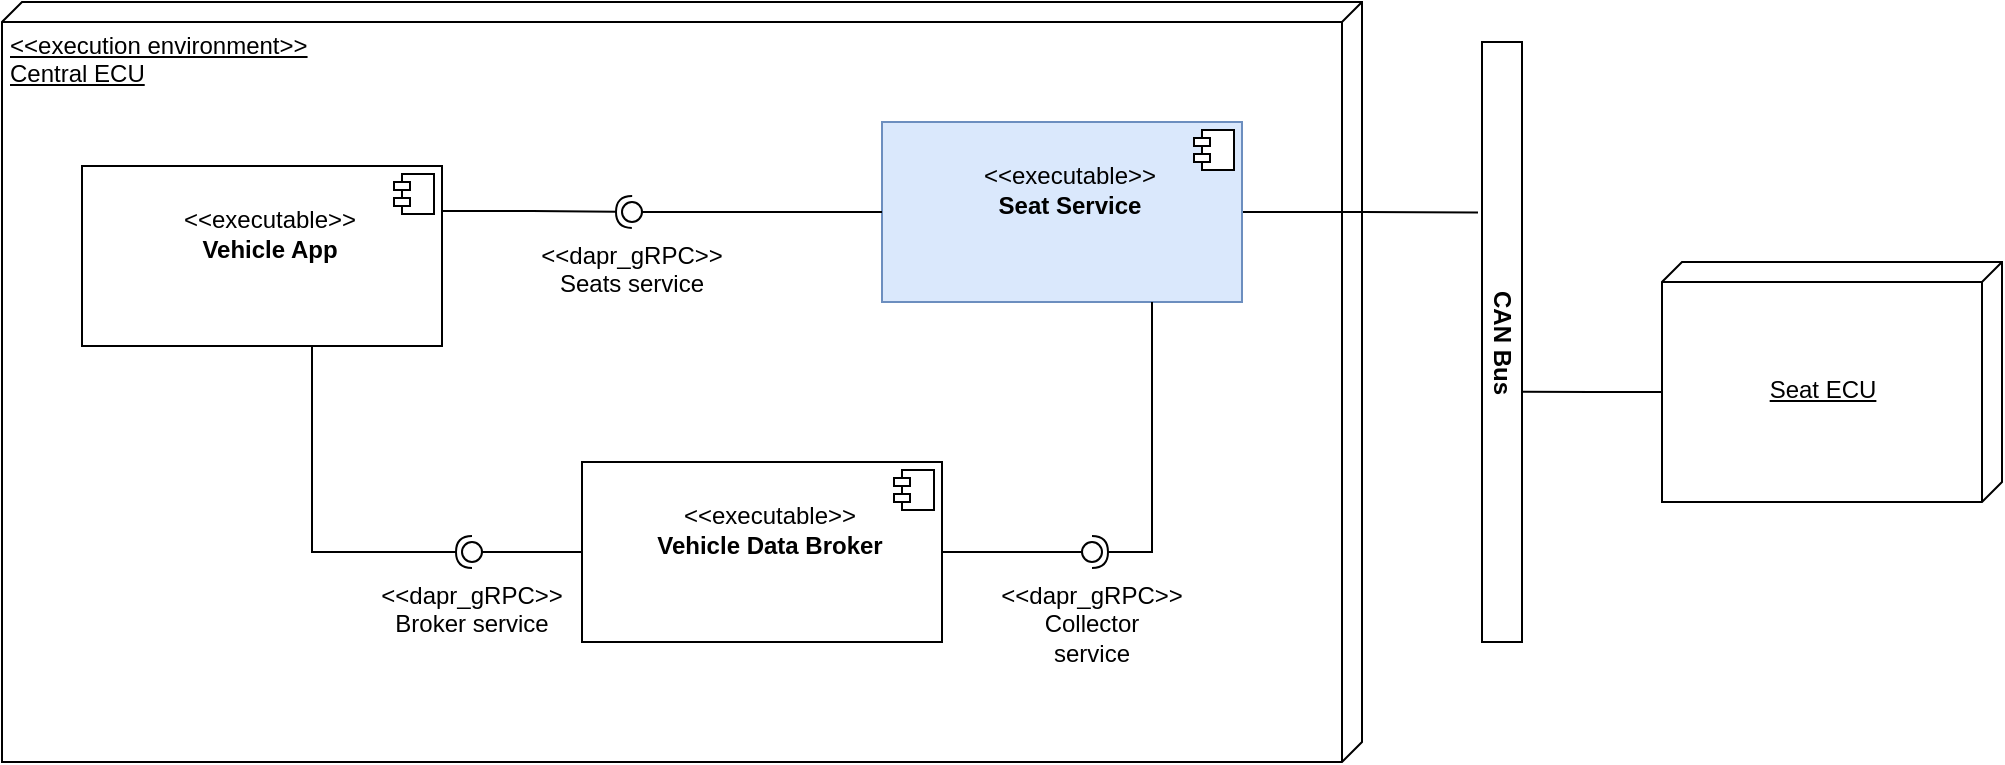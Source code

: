 <mxfile version="15.4.0" type="device" pages="2"><diagram name="Context" id="b5b7bab2-c9e2-2cf4-8b2a-24fd1a2a6d21"><mxGraphModel dx="1550" dy="895" grid="1" gridSize="10" guides="1" tooltips="1" connect="1" arrows="1" fold="1" page="1" pageScale="1" pageWidth="827" pageHeight="1169" background="none" math="0" shadow="0"><root><mxCell id="0"/><mxCell id="1" parent="0"/><mxCell id="uTeMGn9lE3zqLBdU4EpJ-9" value="&amp;lt;&amp;lt;execution environment&amp;gt;&amp;gt;&lt;br&gt;Central ECU" style="verticalAlign=top;align=left;spacingTop=8;spacingLeft=2;spacingRight=12;shape=cube;size=10;direction=south;fontStyle=4;html=1;" parent="1" vertex="1"><mxGeometry x="330" y="205" width="680" height="380" as="geometry"/></mxCell><mxCell id="uTeMGn9lE3zqLBdU4EpJ-1" value="&lt;p style=&quot;margin: 6px 0px 0px&quot;&gt;&lt;/p&gt;&lt;p style=&quot;margin: 0px 0px 0px 8px&quot;&gt;&lt;br&gt;&lt;/p&gt;&lt;p style=&quot;margin: 0px 0px 0px 8px&quot;&gt;&amp;lt;&amp;lt;executable&amp;gt;&amp;gt;&lt;/p&gt;&lt;p style=&quot;margin: 0px 0px 0px 8px&quot;&gt;&lt;b&gt;Vehicle App&lt;/b&gt;&lt;/p&gt;" style="align=center;overflow=fill;html=1;dropTarget=0;verticalAlign=middle;" parent="1" vertex="1"><mxGeometry x="370" y="287" width="180" height="90" as="geometry"/></mxCell><mxCell id="uTeMGn9lE3zqLBdU4EpJ-2" value="" style="shape=component;jettyWidth=8;jettyHeight=4;" parent="uTeMGn9lE3zqLBdU4EpJ-1" vertex="1"><mxGeometry x="1" width="20" height="20" relative="1" as="geometry"><mxPoint x="-24" y="4" as="offset"/></mxGeometry></mxCell><mxCell id="uTeMGn9lE3zqLBdU4EpJ-21" style="edgeStyle=orthogonalEdgeStyle;rounded=0;orthogonalLoop=1;jettySize=auto;html=1;exitX=1;exitY=0.5;exitDx=0;exitDy=0;entryX=0.284;entryY=1.1;entryDx=0;entryDy=0;entryPerimeter=0;endArrow=none;endFill=0;" parent="1" source="uTeMGn9lE3zqLBdU4EpJ-3" target="uTeMGn9lE3zqLBdU4EpJ-20" edge="1"><mxGeometry relative="1" as="geometry"/></mxCell><mxCell id="uTeMGn9lE3zqLBdU4EpJ-3" value="&lt;p style=&quot;margin: 6px 0px 0px&quot;&gt;&lt;/p&gt;&lt;p style=&quot;margin: 0px ; margin-left: 8px&quot;&gt;&lt;b&gt;&lt;br&gt;&lt;/b&gt;&lt;/p&gt;&lt;p style=&quot;margin: 0px ; margin-left: 8px&quot;&gt;&amp;lt;&amp;lt;executable&amp;gt;&amp;gt;&lt;b&gt;&lt;br&gt;&lt;/b&gt;&lt;/p&gt;&lt;p style=&quot;margin: 0px ; margin-left: 8px&quot;&gt;&lt;b&gt;Seat Service&lt;/b&gt;&lt;/p&gt;" style="align=center;overflow=fill;html=1;dropTarget=0;verticalAlign=middle;fillColor=#dae8fc;strokeColor=#6c8ebf;" parent="1" vertex="1"><mxGeometry x="770" y="265" width="180" height="90" as="geometry"/></mxCell><mxCell id="uTeMGn9lE3zqLBdU4EpJ-4" value="" style="shape=component;jettyWidth=8;jettyHeight=4;" parent="uTeMGn9lE3zqLBdU4EpJ-3" vertex="1"><mxGeometry x="1" width="20" height="20" relative="1" as="geometry"><mxPoint x="-24" y="4" as="offset"/></mxGeometry></mxCell><mxCell id="uTeMGn9lE3zqLBdU4EpJ-7" value="&lt;p style=&quot;margin: 6px 0px 0px&quot;&gt;&lt;/p&gt;&lt;p style=&quot;margin: 0px ; margin-left: 8px&quot;&gt;&lt;b&gt;&lt;br&gt;&lt;/b&gt;&lt;/p&gt;&lt;p style=&quot;margin: 0px ; margin-left: 8px&quot;&gt;&amp;lt;&amp;lt;executable&amp;gt;&amp;gt;&lt;b&gt;&lt;br&gt;&lt;/b&gt;&lt;/p&gt;&lt;p style=&quot;margin: 0px ; margin-left: 8px&quot;&gt;&lt;b&gt;Vehicle Data Broker&lt;/b&gt;&lt;/p&gt;" style="align=center;overflow=fill;html=1;dropTarget=0;verticalAlign=middle;" parent="1" vertex="1"><mxGeometry x="620" y="435" width="180" height="90" as="geometry"/></mxCell><mxCell id="uTeMGn9lE3zqLBdU4EpJ-8" value="" style="shape=component;jettyWidth=8;jettyHeight=4;" parent="uTeMGn9lE3zqLBdU4EpJ-7" vertex="1"><mxGeometry x="1" width="20" height="20" relative="1" as="geometry"><mxPoint x="-24" y="4" as="offset"/></mxGeometry></mxCell><mxCell id="uTeMGn9lE3zqLBdU4EpJ-22" style="edgeStyle=orthogonalEdgeStyle;rounded=0;orthogonalLoop=1;jettySize=auto;html=1;exitX=0;exitY=0;exitDx=65;exitDy=170;exitPerimeter=0;entryX=0.583;entryY=0;entryDx=0;entryDy=0;entryPerimeter=0;endArrow=none;endFill=0;" parent="1" source="uTeMGn9lE3zqLBdU4EpJ-10" target="uTeMGn9lE3zqLBdU4EpJ-20" edge="1"><mxGeometry relative="1" as="geometry"/></mxCell><mxCell id="uTeMGn9lE3zqLBdU4EpJ-10" value="Seat ECU" style="verticalAlign=middle;align=center;spacingTop=8;spacingLeft=2;spacingRight=12;shape=cube;size=10;direction=south;fontStyle=4;html=1;" parent="1" vertex="1"><mxGeometry x="1160" y="335" width="170" height="120" as="geometry"/></mxCell><mxCell id="uTeMGn9lE3zqLBdU4EpJ-11" value="" style="rounded=0;orthogonalLoop=1;jettySize=auto;html=1;endArrow=none;endFill=0;sketch=0;sourcePerimeterSpacing=0;targetPerimeterSpacing=0;edgeStyle=orthogonalEdgeStyle;exitX=0;exitY=0.5;exitDx=0;exitDy=0;" parent="1" source="uTeMGn9lE3zqLBdU4EpJ-3" target="uTeMGn9lE3zqLBdU4EpJ-13" edge="1"><mxGeometry relative="1" as="geometry"><mxPoint x="510" y="480" as="sourcePoint"/></mxGeometry></mxCell><mxCell id="uTeMGn9lE3zqLBdU4EpJ-12" value="" style="rounded=0;orthogonalLoop=1;jettySize=auto;html=1;endArrow=halfCircle;endFill=0;entryX=0.5;entryY=0.5;endSize=6;strokeWidth=1;sketch=0;edgeStyle=orthogonalEdgeStyle;exitX=1;exitY=0.25;exitDx=0;exitDy=0;" parent="1" source="uTeMGn9lE3zqLBdU4EpJ-1" target="uTeMGn9lE3zqLBdU4EpJ-13" edge="1"><mxGeometry relative="1" as="geometry"><mxPoint x="550" y="480" as="sourcePoint"/></mxGeometry></mxCell><mxCell id="uTeMGn9lE3zqLBdU4EpJ-13" value="&lt;br&gt;&lt;br&gt;&lt;br&gt;&lt;br&gt;&amp;lt;&amp;lt;dapr_gRPC&amp;gt;&amp;gt;&lt;br&gt;Seats service" style="ellipse;whiteSpace=wrap;html=1;align=center;aspect=fixed;resizable=0;points=[];outlineConnect=0;sketch=0;" parent="1" vertex="1"><mxGeometry x="640" y="305" width="10" height="10" as="geometry"/></mxCell><mxCell id="uTeMGn9lE3zqLBdU4EpJ-17" value="" style="rounded=0;orthogonalLoop=1;jettySize=auto;html=1;endArrow=none;endFill=0;sketch=0;sourcePerimeterSpacing=0;targetPerimeterSpacing=0;edgeStyle=orthogonalEdgeStyle;exitX=0;exitY=0.5;exitDx=0;exitDy=0;" parent="1" source="uTeMGn9lE3zqLBdU4EpJ-7" target="uTeMGn9lE3zqLBdU4EpJ-19" edge="1"><mxGeometry relative="1" as="geometry"><mxPoint x="580" y="665" as="sourcePoint"/></mxGeometry></mxCell><mxCell id="uTeMGn9lE3zqLBdU4EpJ-18" value="" style="rounded=0;orthogonalLoop=1;jettySize=auto;html=1;endArrow=halfCircle;endFill=0;entryX=0.5;entryY=0.5;endSize=6;strokeWidth=1;sketch=0;edgeStyle=orthogonalEdgeStyle;exitX=0.75;exitY=1;exitDx=0;exitDy=0;" parent="1" source="uTeMGn9lE3zqLBdU4EpJ-1" target="uTeMGn9lE3zqLBdU4EpJ-19" edge="1"><mxGeometry relative="1" as="geometry"><mxPoint x="620" y="665" as="sourcePoint"/><Array as="points"><mxPoint x="485" y="480"/></Array></mxGeometry></mxCell><mxCell id="uTeMGn9lE3zqLBdU4EpJ-19" value="&lt;br&gt;&lt;br&gt;&lt;br&gt;&lt;br&gt;&amp;lt;&amp;lt;dapr_gRPC&amp;gt;&amp;gt;&lt;br&gt;Broker service" style="ellipse;whiteSpace=wrap;html=1;align=center;aspect=fixed;resizable=0;points=[];outlineConnect=0;sketch=0;" parent="1" vertex="1"><mxGeometry x="560" y="475" width="10" height="10" as="geometry"/></mxCell><mxCell id="uTeMGn9lE3zqLBdU4EpJ-20" value="&lt;b&gt;CAN Bus&lt;/b&gt;" style="html=1;rotation=90;" parent="1" vertex="1"><mxGeometry x="930" y="365" width="300" height="20" as="geometry"/></mxCell><mxCell id="uTeMGn9lE3zqLBdU4EpJ-23" value="" style="rounded=0;orthogonalLoop=1;jettySize=auto;html=1;endArrow=none;endFill=0;sketch=0;sourcePerimeterSpacing=0;targetPerimeterSpacing=0;edgeStyle=orthogonalEdgeStyle;exitX=1;exitY=0.5;exitDx=0;exitDy=0;" parent="1" source="uTeMGn9lE3zqLBdU4EpJ-7" target="uTeMGn9lE3zqLBdU4EpJ-25" edge="1"><mxGeometry relative="1" as="geometry"><mxPoint x="740" y="380" as="sourcePoint"/></mxGeometry></mxCell><mxCell id="uTeMGn9lE3zqLBdU4EpJ-24" value="" style="rounded=0;orthogonalLoop=1;jettySize=auto;html=1;endArrow=halfCircle;endFill=0;entryX=0.5;entryY=0.5;endSize=6;strokeWidth=1;sketch=0;edgeStyle=orthogonalEdgeStyle;exitX=0.75;exitY=1;exitDx=0;exitDy=0;" parent="1" source="uTeMGn9lE3zqLBdU4EpJ-3" target="uTeMGn9lE3zqLBdU4EpJ-25" edge="1"><mxGeometry relative="1" as="geometry"><mxPoint x="780" y="380" as="sourcePoint"/><Array as="points"><mxPoint x="905" y="480"/></Array></mxGeometry></mxCell><mxCell id="uTeMGn9lE3zqLBdU4EpJ-25" value="&lt;br&gt;&lt;br&gt;&lt;br&gt;&lt;br&gt;&lt;span&gt;&lt;br&gt;&amp;lt;&amp;lt;dapr_gRPC&amp;gt;&amp;gt;&lt;br&gt;Collector&lt;/span&gt;&lt;br&gt;&lt;span&gt;service&lt;/span&gt;" style="ellipse;whiteSpace=wrap;html=1;align=center;aspect=fixed;resizable=0;points=[];outlineConnect=0;sketch=0;" parent="1" vertex="1"><mxGeometry x="870" y="475" width="10" height="10" as="geometry"/></mxCell></root></mxGraphModel></diagram><diagram id="Axhbm_pVeEMqjZXgBBIf" name="Internal structure"><mxGraphModel dx="2400" dy="895" grid="1" gridSize="10" guides="1" tooltips="1" connect="1" arrows="1" fold="1" page="1" pageScale="1" pageWidth="850" pageHeight="1100" math="0" shadow="0"><root><mxCell id="uJ9KBKlwU-9svIBWsaE0-0"/><mxCell id="uJ9KBKlwU-9svIBWsaE0-1" parent="uJ9KBKlwU-9svIBWsaE0-0"/><mxCell id="wjpPGrOJSXlTkRIi60tT-20" value="&lt;p style=&quot;margin: 0px ; margin-top: 6px ; text-align: center&quot;&gt;&amp;lt;&amp;lt;executable&amp;gt;&amp;gt;&lt;br&gt;&lt;b&gt;&lt;font style=&quot;font-size: 15px&quot;&gt;Seat Service&lt;/font&gt;&lt;/b&gt;&lt;/p&gt;" style="align=left;overflow=fill;html=1;dropTarget=0;" vertex="1" parent="uJ9KBKlwU-9svIBWsaE0-1"><mxGeometry x="-20" y="660" width="1170" height="660" as="geometry"/></mxCell><mxCell id="wjpPGrOJSXlTkRIi60tT-21" value="" style="shape=component;jettyWidth=8;jettyHeight=4;align=center;verticalAlign=middle;" vertex="1" parent="wjpPGrOJSXlTkRIi60tT-20"><mxGeometry x="1" width="20" height="20" relative="1" as="geometry"><mxPoint x="-24" y="4" as="offset"/></mxGeometry></mxCell><mxCell id="wjpPGrOJSXlTkRIi60tT-22" value="&lt;p style=&quot;margin: 0px ; margin-top: 4px ; text-align: center ; text-decoration: underline&quot;&gt;&lt;b&gt;:SeatServiceImpl&lt;/b&gt;&lt;/p&gt;&lt;hr&gt;&lt;p style=&quot;margin: 0px ; margin-left: 8px&quot;&gt;+ Move(...)&lt;/p&gt;&lt;p style=&quot;margin: 0px ; margin-left: 8px&quot;&gt;+ MoveComponent(...)&lt;/p&gt;&lt;p style=&quot;margin: 0px ; margin-left: 8px&quot;&gt;+ CurrentPosition(...)&lt;/p&gt;" style="verticalAlign=top;align=left;overflow=fill;fontSize=12;fontFamily=Helvetica;html=1;fillColor=#dae8fc;strokeColor=#6c8ebf;" vertex="1" parent="uJ9KBKlwU-9svIBWsaE0-1"><mxGeometry x="260" y="740" width="160" height="90" as="geometry"/></mxCell><mxCell id="wjpPGrOJSXlTkRIi60tT-23" value="&lt;p style=&quot;margin: 0px ; margin-top: 4px ; text-align: center ; text-decoration: underline&quot;&gt;&lt;b&gt;:SeatAdjusterImpl&lt;/b&gt;&lt;/p&gt;&lt;hr&gt;&lt;p style=&quot;margin: 0px ; margin-left: 8px&quot;&gt;+ GetSeatPosition(): int&lt;br&gt;+ SetSeatPosition(int): SetResult&lt;br&gt;+ SubscribePosition(cb)&lt;/p&gt;" style="verticalAlign=top;align=left;overflow=fill;fontSize=12;fontFamily=Helvetica;html=1;fillColor=#dae8fc;strokeColor=#6c8ebf;" vertex="1" parent="uJ9KBKlwU-9svIBWsaE0-1"><mxGeometry x="585" y="740" width="195" height="90" as="geometry"/></mxCell><mxCell id="wjpPGrOJSXlTkRIi60tT-24" value="" style="rounded=0;orthogonalLoop=1;jettySize=auto;html=1;endArrow=none;endFill=0;sketch=0;sourcePerimeterSpacing=0;targetPerimeterSpacing=0;edgeStyle=orthogonalEdgeStyle;exitX=0;exitY=0.5;exitDx=0;exitDy=0;" edge="1" parent="uJ9KBKlwU-9svIBWsaE0-1" source="wjpPGrOJSXlTkRIi60tT-23" target="wjpPGrOJSXlTkRIi60tT-25"><mxGeometry relative="1" as="geometry"><mxPoint x="450" y="925" as="sourcePoint"/></mxGeometry></mxCell><mxCell id="wjpPGrOJSXlTkRIi60tT-25" value="" style="ellipse;whiteSpace=wrap;html=1;align=center;aspect=fixed;resizable=0;points=[];outlineConnect=0;sketch=0;" vertex="1" parent="uJ9KBKlwU-9svIBWsaE0-1"><mxGeometry x="510" y="780" width="10" height="10" as="geometry"/></mxCell><mxCell id="wjpPGrOJSXlTkRIi60tT-26" value="&lt;p style=&quot;margin: 0px ; margin-top: 4px ; text-align: center ; text-decoration: underline&quot;&gt;&amp;lt;&amp;lt;C-Module&amp;gt;&amp;gt;&lt;br&gt;&lt;b&gt;seat_controller&lt;/b&gt;&lt;/p&gt;&lt;hr&gt;&lt;p style=&quot;margin: 0px ; margin-left: 8px&quot;&gt;seatctrl_default_config(...)&lt;br&gt;seatctrl_init_ctx(...)&lt;br&gt;seatctrl_set_event_callback(...)&lt;br&gt;&lt;/p&gt;&lt;p style=&quot;margin: 0px ; margin-left: 8px&quot;&gt;seatctrl_open(...)&lt;br&gt;&lt;/p&gt;&lt;p style=&quot;margin: 0px ; margin-left: 8px&quot;&gt;seatctrl_close(...)&lt;/p&gt;&lt;p style=&quot;margin: 0px ; margin-left: 8px&quot;&gt;seatctrl_get_position(...)&lt;br&gt;&lt;/p&gt;&lt;p style=&quot;margin: 0px ; margin-left: 8px&quot;&gt;seatctrl_set_position(...)&lt;br&gt;&lt;/p&gt;&lt;div&gt;&lt;br&gt;&lt;/div&gt;" style="verticalAlign=top;align=left;overflow=fill;fontSize=12;fontFamily=Helvetica;html=1;fillColor=#dae8fc;strokeColor=#6c8ebf;" vertex="1" parent="uJ9KBKlwU-9svIBWsaE0-1"><mxGeometry x="880" y="705" width="180" height="160" as="geometry"/></mxCell><mxCell id="wjpPGrOJSXlTkRIi60tT-27" value="&lt;p style=&quot;margin: 0px ; margin-top: 4px ; text-align: center ; text-decoration: underline&quot;&gt;&lt;b&gt;:SeatDataFeeder&lt;/b&gt;&lt;/p&gt;&lt;hr&gt;&lt;p style=&quot;margin: 0px ; margin-left: 8px&quot;&gt;+ Run()&lt;/p&gt;&lt;p style=&quot;margin: 0px ; margin-left: 8px&quot;&gt;+ Shutdown()&lt;/p&gt;" style="verticalAlign=top;align=left;overflow=fill;fontSize=12;fontFamily=Helvetica;html=1;fillColor=#dae8fc;strokeColor=#6c8ebf;" vertex="1" parent="uJ9KBKlwU-9svIBWsaE0-1"><mxGeometry x="435" y="890" width="160" height="90" as="geometry"/></mxCell><mxCell id="wjpPGrOJSXlTkRIi60tT-28" value="" style="rounded=0;orthogonalLoop=1;jettySize=auto;html=1;endArrow=none;endFill=0;sketch=0;sourcePerimeterSpacing=0;targetPerimeterSpacing=0;edgeStyle=orthogonalEdgeStyle;exitX=0;exitY=0.5;exitDx=0;exitDy=0;" edge="1" parent="uJ9KBKlwU-9svIBWsaE0-1" source="wjpPGrOJSXlTkRIi60tT-53" target="wjpPGrOJSXlTkRIi60tT-29"><mxGeometry relative="1" as="geometry"><mxPoint x="630" y="1065" as="sourcePoint"/></mxGeometry></mxCell><mxCell id="wjpPGrOJSXlTkRIi60tT-29" value="" style="ellipse;whiteSpace=wrap;html=1;align=center;aspect=fixed;resizable=0;points=[];outlineConnect=0;sketch=0;" vertex="1" parent="uJ9KBKlwU-9svIBWsaE0-1"><mxGeometry x="550" y="1060" width="10" height="10" as="geometry"/></mxCell><mxCell id="wjpPGrOJSXlTkRIi60tT-30" value="&lt;p style=&quot;margin: 0px ; margin-top: 4px ; text-align: center ; text-decoration: underline&quot;&gt;&amp;lt;&amp;lt;generated gRPC stub&amp;gt;&amp;gt;&lt;br&gt;&lt;b&gt;:Collector::Stub&lt;/b&gt;&lt;/p&gt;&lt;hr&gt;&lt;p style=&quot;margin: 0px ; margin-left: 8px&quot;&gt;+ RegisterDatapoints(...)&lt;/p&gt;&lt;p style=&quot;margin: 0px ; margin-left: 8px&quot;&gt;+&amp;nbsp;UpdateDatapoints(...)&lt;/p&gt;&lt;p style=&quot;margin: 0px ; margin-left: 8px&quot;&gt;+&amp;nbsp;StreamDatapoints(...)&lt;/p&gt;" style="verticalAlign=top;align=left;overflow=fill;fontSize=12;fontFamily=Helvetica;html=1;fillColor=#f5f5f5;strokeColor=#666666;fontColor=#333333;" vertex="1" parent="uJ9KBKlwU-9svIBWsaE0-1"><mxGeometry x="630" y="1169" width="185" height="101" as="geometry"/></mxCell><mxCell id="wjpPGrOJSXlTkRIi60tT-31" value="1" style="endArrow=open;html=1;endSize=12;startArrow=diamondThin;startSize=14;startFill=1;edgeStyle=orthogonalEdgeStyle;align=left;verticalAlign=bottom;rounded=0;exitX=0.5;exitY=1;exitDx=0;exitDy=0;entryX=0.5;entryY=0;entryDx=0;entryDy=0;" edge="1" parent="uJ9KBKlwU-9svIBWsaE0-1" source="wjpPGrOJSXlTkRIi60tT-53" target="wjpPGrOJSXlTkRIi60tT-30"><mxGeometry x="-0.322" y="-22" relative="1" as="geometry"><mxPoint x="722.5" y="1110" as="sourcePoint"/><mxPoint x="550" y="930" as="targetPoint"/><mxPoint as="offset"/></mxGeometry></mxCell><mxCell id="wjpPGrOJSXlTkRIi60tT-32" value="collector_proxy_" style="text;strokeColor=none;fillColor=none;align=left;verticalAlign=top;spacingLeft=4;spacingRight=4;overflow=hidden;rotatable=0;points=[[0,0.5],[1,0.5]];portConstraint=eastwest;" vertex="1" parent="uJ9KBKlwU-9svIBWsaE0-1"><mxGeometry x="727.5" y="1120" width="180" height="26" as="geometry"/></mxCell><mxCell id="wjpPGrOJSXlTkRIi60tT-33" value="DataBrokerFeeder" style="text;strokeColor=none;fillColor=none;align=center;verticalAlign=top;spacingLeft=4;spacingRight=4;overflow=hidden;rotatable=0;points=[[0,0.5],[1,0.5]];portConstraint=eastwest;fontStyle=1" vertex="1" parent="uJ9KBKlwU-9svIBWsaE0-1"><mxGeometry x="460" y="1070" width="180" height="26" as="geometry"/></mxCell><mxCell id="wjpPGrOJSXlTkRIi60tT-34" value="SeatAdjuster" style="text;strokeColor=none;fillColor=none;align=center;verticalAlign=top;spacingLeft=4;spacingRight=4;overflow=hidden;rotatable=0;points=[[0,0.5],[1,0.5]];portConstraint=eastwest;fontStyle=1" vertex="1" parent="uJ9KBKlwU-9svIBWsaE0-1"><mxGeometry x="425" y="750" width="180" height="26" as="geometry"/></mxCell><mxCell id="wjpPGrOJSXlTkRIi60tT-35" value="&lt;p style=&quot;margin: 0px ; margin-top: 4px ; text-align: center ; text-decoration: underline&quot;&gt;&amp;lt;&amp;lt;generated gRPC stub&amp;gt;&amp;gt;&lt;br&gt;&lt;b&gt;:Seats::Service&lt;/b&gt;&lt;/p&gt;&lt;hr&gt;&lt;p style=&quot;margin: 0px 0px 0px 8px&quot;&gt;+ Move(...)&lt;/p&gt;&lt;p style=&quot;margin: 0px 0px 0px 8px&quot;&gt;+ MoveComponent(...)&lt;/p&gt;&lt;p style=&quot;margin: 0px 0px 0px 8px&quot;&gt;+ CurrentPosition(...)&lt;/p&gt;" style="verticalAlign=top;align=left;overflow=fill;fontSize=12;fontFamily=Helvetica;html=1;fillColor=#f5f5f5;strokeColor=#666666;fontColor=#333333;" vertex="1" parent="uJ9KBKlwU-9svIBWsaE0-1"><mxGeometry x="20" y="735" width="160" height="100" as="geometry"/></mxCell><mxCell id="wjpPGrOJSXlTkRIi60tT-36" value="Extends" style="endArrow=block;endSize=16;endFill=0;html=1;rounded=0;edgeStyle=orthogonalEdgeStyle;exitX=0;exitY=0.5;exitDx=0;exitDy=0;entryX=1;entryY=0.5;entryDx=0;entryDy=0;" edge="1" parent="uJ9KBKlwU-9svIBWsaE0-1" source="wjpPGrOJSXlTkRIi60tT-22" target="wjpPGrOJSXlTkRIi60tT-35"><mxGeometry width="160" relative="1" as="geometry"><mxPoint x="390" y="930" as="sourcePoint"/><mxPoint x="550" y="930" as="targetPoint"/></mxGeometry></mxCell><mxCell id="wjpPGrOJSXlTkRIi60tT-37" value="Use" style="endArrow=open;endSize=12;dashed=1;html=1;rounded=0;edgeStyle=orthogonalEdgeStyle;exitX=1;exitY=0.5;exitDx=0;exitDy=0;" edge="1" parent="uJ9KBKlwU-9svIBWsaE0-1" source="wjpPGrOJSXlTkRIi60tT-23" target="wjpPGrOJSXlTkRIi60tT-26"><mxGeometry width="160" relative="1" as="geometry"><mxPoint x="390" y="930" as="sourcePoint"/><mxPoint x="550" y="930" as="targetPoint"/></mxGeometry></mxCell><mxCell id="wjpPGrOJSXlTkRIi60tT-38" value="" style="rounded=0;orthogonalLoop=1;jettySize=auto;html=1;endArrow=none;endFill=0;sketch=0;sourcePerimeterSpacing=0;targetPerimeterSpacing=0;edgeStyle=orthogonalEdgeStyle;exitX=0;exitY=0.5;exitDx=0;exitDy=0;" edge="1" parent="uJ9KBKlwU-9svIBWsaE0-1" source="wjpPGrOJSXlTkRIi60tT-35" target="wjpPGrOJSXlTkRIi60tT-39"><mxGeometry relative="1" as="geometry"><mxPoint x="450" y="925" as="sourcePoint"/></mxGeometry></mxCell><mxCell id="wjpPGrOJSXlTkRIi60tT-39" value="" style="ellipse;whiteSpace=wrap;html=1;align=center;aspect=fixed;resizable=0;points=[];outlineConnect=0;sketch=0;" vertex="1" parent="uJ9KBKlwU-9svIBWsaE0-1"><mxGeometry x="-150" y="780" width="10" height="10" as="geometry"/></mxCell><mxCell id="wjpPGrOJSXlTkRIi60tT-40" value="" style="rounded=0;orthogonalLoop=1;jettySize=auto;html=1;endArrow=halfCircle;endFill=0;entryX=0.5;entryY=0.5;endSize=6;strokeWidth=1;sketch=0;edgeStyle=orthogonalEdgeStyle;exitX=0.5;exitY=1;exitDx=0;exitDy=0;" edge="1" parent="uJ9KBKlwU-9svIBWsaE0-1" source="wjpPGrOJSXlTkRIi60tT-30" target="wjpPGrOJSXlTkRIi60tT-41"><mxGeometry relative="1" as="geometry"><mxPoint x="490" y="1225" as="sourcePoint"/></mxGeometry></mxCell><mxCell id="wjpPGrOJSXlTkRIi60tT-41" value="" style="ellipse;whiteSpace=wrap;html=1;align=center;aspect=fixed;resizable=0;points=[];outlineConnect=0;sketch=0;" vertex="1" parent="uJ9KBKlwU-9svIBWsaE0-1"><mxGeometry x="717.5" y="1370" width="10" height="10" as="geometry"/></mxCell><mxCell id="wjpPGrOJSXlTkRIi60tT-42" value="&amp;lt;&amp;lt;dapr gRPC service&amp;gt;&amp;gt;&lt;br&gt;&lt;span&gt;&lt;b&gt;sdv.edge.databroker.collector.v1.&lt;/b&gt;&lt;/span&gt;&lt;span&gt;&lt;b&gt;Collector&lt;/b&gt;&lt;/span&gt;" style="text;html=1;strokeColor=none;fillColor=none;align=center;verticalAlign=middle;whiteSpace=wrap;rounded=0;" vertex="1" parent="uJ9KBKlwU-9svIBWsaE0-1"><mxGeometry x="596.25" y="1390" width="252.5" height="30" as="geometry"/></mxCell><mxCell id="wjpPGrOJSXlTkRIi60tT-43" value="&amp;lt;&amp;lt;dapr gRPC service&amp;gt;&amp;gt;&lt;br&gt;&lt;b&gt;sdv.edge.comfort.seats.v1.S&lt;/b&gt;&lt;b&gt;eats&amp;nbsp;&lt;/b&gt;" style="text;html=1;strokeColor=none;fillColor=none;align=center;verticalAlign=middle;whiteSpace=wrap;rounded=0;" vertex="1" parent="uJ9KBKlwU-9svIBWsaE0-1"><mxGeometry x="-245" y="805" width="200" height="30" as="geometry"/></mxCell><mxCell id="wjpPGrOJSXlTkRIi60tT-44" value="" style="rounded=0;orthogonalLoop=1;jettySize=auto;html=1;endArrow=halfCircle;endFill=0;entryX=0.5;entryY=0.5;endSize=6;strokeWidth=1;sketch=0;edgeStyle=orthogonalEdgeStyle;exitX=1;exitY=0.5;exitDx=0;exitDy=0;" edge="1" parent="uJ9KBKlwU-9svIBWsaE0-1" source="wjpPGrOJSXlTkRIi60tT-26" target="wjpPGrOJSXlTkRIi60tT-45"><mxGeometry relative="1" as="geometry"><mxPoint x="1773.75" y="240" as="sourcePoint"/></mxGeometry></mxCell><mxCell id="wjpPGrOJSXlTkRIi60tT-45" value="" style="ellipse;whiteSpace=wrap;html=1;align=center;aspect=fixed;resizable=0;points=[];outlineConnect=0;sketch=0;" vertex="1" parent="uJ9KBKlwU-9svIBWsaE0-1"><mxGeometry x="1290" y="780" width="10" height="10" as="geometry"/></mxCell><mxCell id="wjpPGrOJSXlTkRIi60tT-46" value="&lt;b&gt;SocketCAN&lt;/b&gt;" style="text;html=1;strokeColor=none;fillColor=none;align=center;verticalAlign=middle;whiteSpace=wrap;rounded=0;" vertex="1" parent="uJ9KBKlwU-9svIBWsaE0-1"><mxGeometry x="1168.75" y="800" width="252.5" height="30" as="geometry"/></mxCell><mxCell id="wjpPGrOJSXlTkRIi60tT-47" value="broker_feeder_" style="text;strokeColor=none;fillColor=none;align=left;verticalAlign=top;spacingLeft=4;spacingRight=4;overflow=hidden;rotatable=0;points=[[0,0.5],[1,0.5]];portConstraint=eastwest;" vertex="1" parent="uJ9KBKlwU-9svIBWsaE0-1"><mxGeometry x="520" y="980" width="180" height="26" as="geometry"/></mxCell><mxCell id="wjpPGrOJSXlTkRIi60tT-48" value="1" style="endArrow=open;html=1;endSize=12;startArrow=diamondThin;startSize=14;startFill=1;edgeStyle=orthogonalEdgeStyle;align=left;verticalAlign=bottom;rounded=0;exitX=0.5;exitY=1;exitDx=0;exitDy=0;" edge="1" parent="uJ9KBKlwU-9svIBWsaE0-1" source="wjpPGrOJSXlTkRIi60tT-27" target="wjpPGrOJSXlTkRIi60tT-29"><mxGeometry x="-0.667" y="-15" relative="1" as="geometry"><mxPoint x="280" y="950" as="sourcePoint"/><mxPoint x="440" y="950" as="targetPoint"/><Array as="points"><mxPoint x="515" y="1065"/></Array><mxPoint as="offset"/></mxGeometry></mxCell><mxCell id="wjpPGrOJSXlTkRIi60tT-49" value="1" style="endArrow=open;html=1;endSize=12;startArrow=diamondThin;startSize=14;startFill=1;edgeStyle=orthogonalEdgeStyle;align=left;verticalAlign=bottom;rounded=0;exitX=0.5;exitY=0;exitDx=0;exitDy=0;" edge="1" parent="uJ9KBKlwU-9svIBWsaE0-1" source="wjpPGrOJSXlTkRIi60tT-27" target="wjpPGrOJSXlTkRIi60tT-25"><mxGeometry x="-0.8" y="15" relative="1" as="geometry"><mxPoint x="280" y="950" as="sourcePoint"/><mxPoint x="440" y="950" as="targetPoint"/><mxPoint as="offset"/></mxGeometry></mxCell><mxCell id="wjpPGrOJSXlTkRIi60tT-50" value="seat_adjuster_" style="text;strokeColor=none;fillColor=none;align=left;verticalAlign=top;spacingLeft=4;spacingRight=4;overflow=hidden;rotatable=0;points=[[0,0.5],[1,0.5]];portConstraint=eastwest;" vertex="1" parent="uJ9KBKlwU-9svIBWsaE0-1"><mxGeometry x="520" y="864" width="180" height="26" as="geometry"/></mxCell><mxCell id="wjpPGrOJSXlTkRIi60tT-51" value="1" style="endArrow=open;html=1;endSize=12;startArrow=diamondThin;startSize=14;startFill=1;edgeStyle=orthogonalEdgeStyle;align=left;verticalAlign=bottom;rounded=0;exitX=1;exitY=0.5;exitDx=0;exitDy=0;" edge="1" parent="uJ9KBKlwU-9svIBWsaE0-1" source="wjpPGrOJSXlTkRIi60tT-22" target="wjpPGrOJSXlTkRIi60tT-25"><mxGeometry x="-1" y="3" relative="1" as="geometry"><mxPoint x="280" y="950" as="sourcePoint"/><mxPoint x="440" y="950" as="targetPoint"/></mxGeometry></mxCell><mxCell id="wjpPGrOJSXlTkRIi60tT-52" value="adjuster_" style="text;strokeColor=none;fillColor=none;align=left;verticalAlign=top;spacingLeft=4;spacingRight=4;overflow=hidden;rotatable=0;points=[[0,0.5],[1,0.5]];portConstraint=eastwest;" vertex="1" parent="uJ9KBKlwU-9svIBWsaE0-1"><mxGeometry x="420" y="790" width="61.25" height="26" as="geometry"/></mxCell><mxCell id="wjpPGrOJSXlTkRIi60tT-53" value="&lt;b&gt;&amp;nbsp; &amp;nbsp;&amp;nbsp;&lt;u&gt;:DataBrokerFeederImpl&lt;/u&gt;&lt;/b&gt;&amp;nbsp; &amp;nbsp;&amp;nbsp;&lt;hr&gt;&lt;p style=&quot;margin: 0px 0px 0px 8px&quot;&gt;&lt;/p&gt;&lt;div&gt;&lt;span&gt;&amp;nbsp; &amp;nbsp;+ createInstance(...)&lt;/span&gt;&lt;/div&gt;&lt;div&gt;&lt;span&gt;&amp;nbsp; &amp;nbsp;+ Run()&lt;/span&gt;&lt;/div&gt;&lt;div&gt;&lt;span&gt;&amp;nbsp; &amp;nbsp;+ Shutdown()&lt;/span&gt;&lt;/div&gt;&lt;div&gt;&lt;span&gt;&amp;nbsp; &amp;nbsp;+ FeedValue(...)&lt;br&gt;&lt;/span&gt;&lt;span&gt;&amp;nbsp; &amp;nbsp;+ FeedValues(...)&lt;/span&gt;&lt;/div&gt;&lt;div&gt;&lt;span&gt;&lt;br&gt;&lt;/span&gt;&lt;/div&gt;" style="shape=process;html=1;backgroundOutline=1;align=left;verticalAlign=top;size=0.056;spacing=-6;spacingLeft=6;spacingTop=6;fillColor=#e1d5e7;strokeColor=#9673a6;" vertex="1" parent="uJ9KBKlwU-9svIBWsaE0-1"><mxGeometry x="632.5" y="1010" width="180" height="110" as="geometry"/></mxCell><mxCell id="wjpPGrOJSXlTkRIi60tT-54" value="Generic feeder class re-usable in other service implementations" style="shape=note;whiteSpace=wrap;html=1;backgroundOutline=1;darkOpacity=0.05;size=16;fillColor=#fff2cc;strokeColor=#d6b656;" vertex="1" parent="uJ9KBKlwU-9svIBWsaE0-1"><mxGeometry x="848.75" y="1036" width="100" height="110" as="geometry"/></mxCell><mxCell id="wjpPGrOJSXlTkRIi60tT-55" value="Defines the data points fed by the seat service into the broker and forwards updates of seat data received from SeatAdjuster to the generic feeder" style="shape=note;whiteSpace=wrap;html=1;backgroundOutline=1;darkOpacity=0.05;size=16;fillColor=#fff2cc;strokeColor=#d6b656;" vertex="1" parent="uJ9KBKlwU-9svIBWsaE0-1"><mxGeometry x="290" y="996" width="155" height="140" as="geometry"/></mxCell><mxCell id="wjpPGrOJSXlTkRIi60tT-56" value="Implements the internal SeatAdjuster interface and establishes the connection to the seat controller" style="shape=note;whiteSpace=wrap;html=1;backgroundOutline=1;darkOpacity=0.05;size=16;fillColor=#fff2cc;strokeColor=#d6b656;" vertex="1" parent="uJ9KBKlwU-9svIBWsaE0-1"><mxGeometry x="672.5" y="850" width="117.5" height="110" as="geometry"/></mxCell><mxCell id="wjpPGrOJSXlTkRIi60tT-57" style="rounded=0;orthogonalLoop=1;jettySize=auto;html=1;endArrow=none;endFill=0;dashed=1;" edge="1" parent="uJ9KBKlwU-9svIBWsaE0-1" source="wjpPGrOJSXlTkRIi60tT-58" target="wjpPGrOJSXlTkRIi60tT-22"><mxGeometry relative="1" as="geometry"/></mxCell><mxCell id="wjpPGrOJSXlTkRIi60tT-58" value="Separates the service technology independent internal SeatAdjuster interface from the gRPC specific details" style="shape=note;whiteSpace=wrap;html=1;backgroundOutline=1;darkOpacity=0.05;size=16;fillColor=#fff2cc;strokeColor=#d6b656;" vertex="1" parent="uJ9KBKlwU-9svIBWsaE0-1"><mxGeometry x="200" y="850" width="117.5" height="110" as="geometry"/></mxCell><mxCell id="wjpPGrOJSXlTkRIi60tT-59" style="rounded=0;orthogonalLoop=1;jettySize=auto;html=1;endArrow=none;endFill=0;dashed=1;" edge="1" parent="uJ9KBKlwU-9svIBWsaE0-1" source="wjpPGrOJSXlTkRIi60tT-55" target="wjpPGrOJSXlTkRIi60tT-27"><mxGeometry relative="1" as="geometry"><mxPoint x="268.75" y="860" as="sourcePoint"/><mxPoint x="293.75" y="840" as="targetPoint"/></mxGeometry></mxCell><mxCell id="wjpPGrOJSXlTkRIi60tT-60" style="rounded=0;orthogonalLoop=1;jettySize=auto;html=1;endArrow=none;endFill=0;dashed=1;" edge="1" parent="uJ9KBKlwU-9svIBWsaE0-1" source="wjpPGrOJSXlTkRIi60tT-56" target="wjpPGrOJSXlTkRIi60tT-23"><mxGeometry relative="1" as="geometry"><mxPoint x="278.75" y="870" as="sourcePoint"/><mxPoint x="303.75" y="850" as="targetPoint"/></mxGeometry></mxCell><mxCell id="wjpPGrOJSXlTkRIi60tT-61" style="rounded=0;orthogonalLoop=1;jettySize=auto;html=1;endArrow=none;endFill=0;dashed=1;" edge="1" parent="uJ9KBKlwU-9svIBWsaE0-1" source="wjpPGrOJSXlTkRIi60tT-53" target="wjpPGrOJSXlTkRIi60tT-54"><mxGeometry relative="1" as="geometry"><mxPoint x="288.75" y="880" as="sourcePoint"/><mxPoint x="313.75" y="860" as="targetPoint"/></mxGeometry></mxCell><mxCell id="wjpPGrOJSXlTkRIi60tT-62" value="Connects to the SocketCAN and contains the control loop moving a seat forward or backward until the desired position is reached" style="shape=note;whiteSpace=wrap;html=1;backgroundOutline=1;darkOpacity=0.05;size=16;fillColor=#fff2cc;strokeColor=#d6b656;" vertex="1" parent="uJ9KBKlwU-9svIBWsaE0-1"><mxGeometry x="948.75" y="890" width="155" height="110" as="geometry"/></mxCell><mxCell id="wjpPGrOJSXlTkRIi60tT-63" style="rounded=0;orthogonalLoop=1;jettySize=auto;html=1;endArrow=none;endFill=0;dashed=1;" edge="1" parent="uJ9KBKlwU-9svIBWsaE0-1" source="wjpPGrOJSXlTkRIi60tT-26" target="wjpPGrOJSXlTkRIi60tT-62"><mxGeometry relative="1" as="geometry"><mxPoint x="822.5" y="1088.277" as="sourcePoint"/><mxPoint x="858.75" y="1093.624" as="targetPoint"/></mxGeometry></mxCell></root></mxGraphModel></diagram></mxfile>